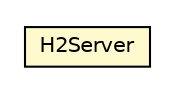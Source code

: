 #!/usr/local/bin/dot
#
# Class diagram 
# Generated by UMLGraph version R5_6_6-8-g8d7759 (http://www.umlgraph.org/)
#

digraph G {
	edge [fontname="Helvetica",fontsize=10,labelfontname="Helvetica",labelfontsize=10];
	node [fontname="Helvetica",fontsize=10,shape=plaintext];
	nodesep=0.25;
	ranksep=0.5;
	// org.dayatang.h2.H2Server
	c55149 [label=<<table title="org.dayatang.h2.H2Server" border="0" cellborder="1" cellspacing="0" cellpadding="2" port="p" bgcolor="lemonChiffon" href="./H2Server.html">
		<tr><td><table border="0" cellspacing="0" cellpadding="1">
<tr><td align="center" balign="center"> H2Server </td></tr>
		</table></td></tr>
		</table>>, URL="./H2Server.html", fontname="Helvetica", fontcolor="black", fontsize=10.0];
}

